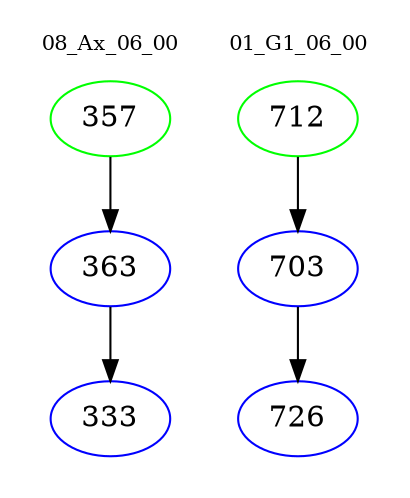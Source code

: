 digraph{
subgraph cluster_0 {
color = white
label = "08_Ax_06_00";
fontsize=10;
T0_357 [label="357", color="green"]
T0_357 -> T0_363 [color="black"]
T0_363 [label="363", color="blue"]
T0_363 -> T0_333 [color="black"]
T0_333 [label="333", color="blue"]
}
subgraph cluster_1 {
color = white
label = "01_G1_06_00";
fontsize=10;
T1_712 [label="712", color="green"]
T1_712 -> T1_703 [color="black"]
T1_703 [label="703", color="blue"]
T1_703 -> T1_726 [color="black"]
T1_726 [label="726", color="blue"]
}
}
